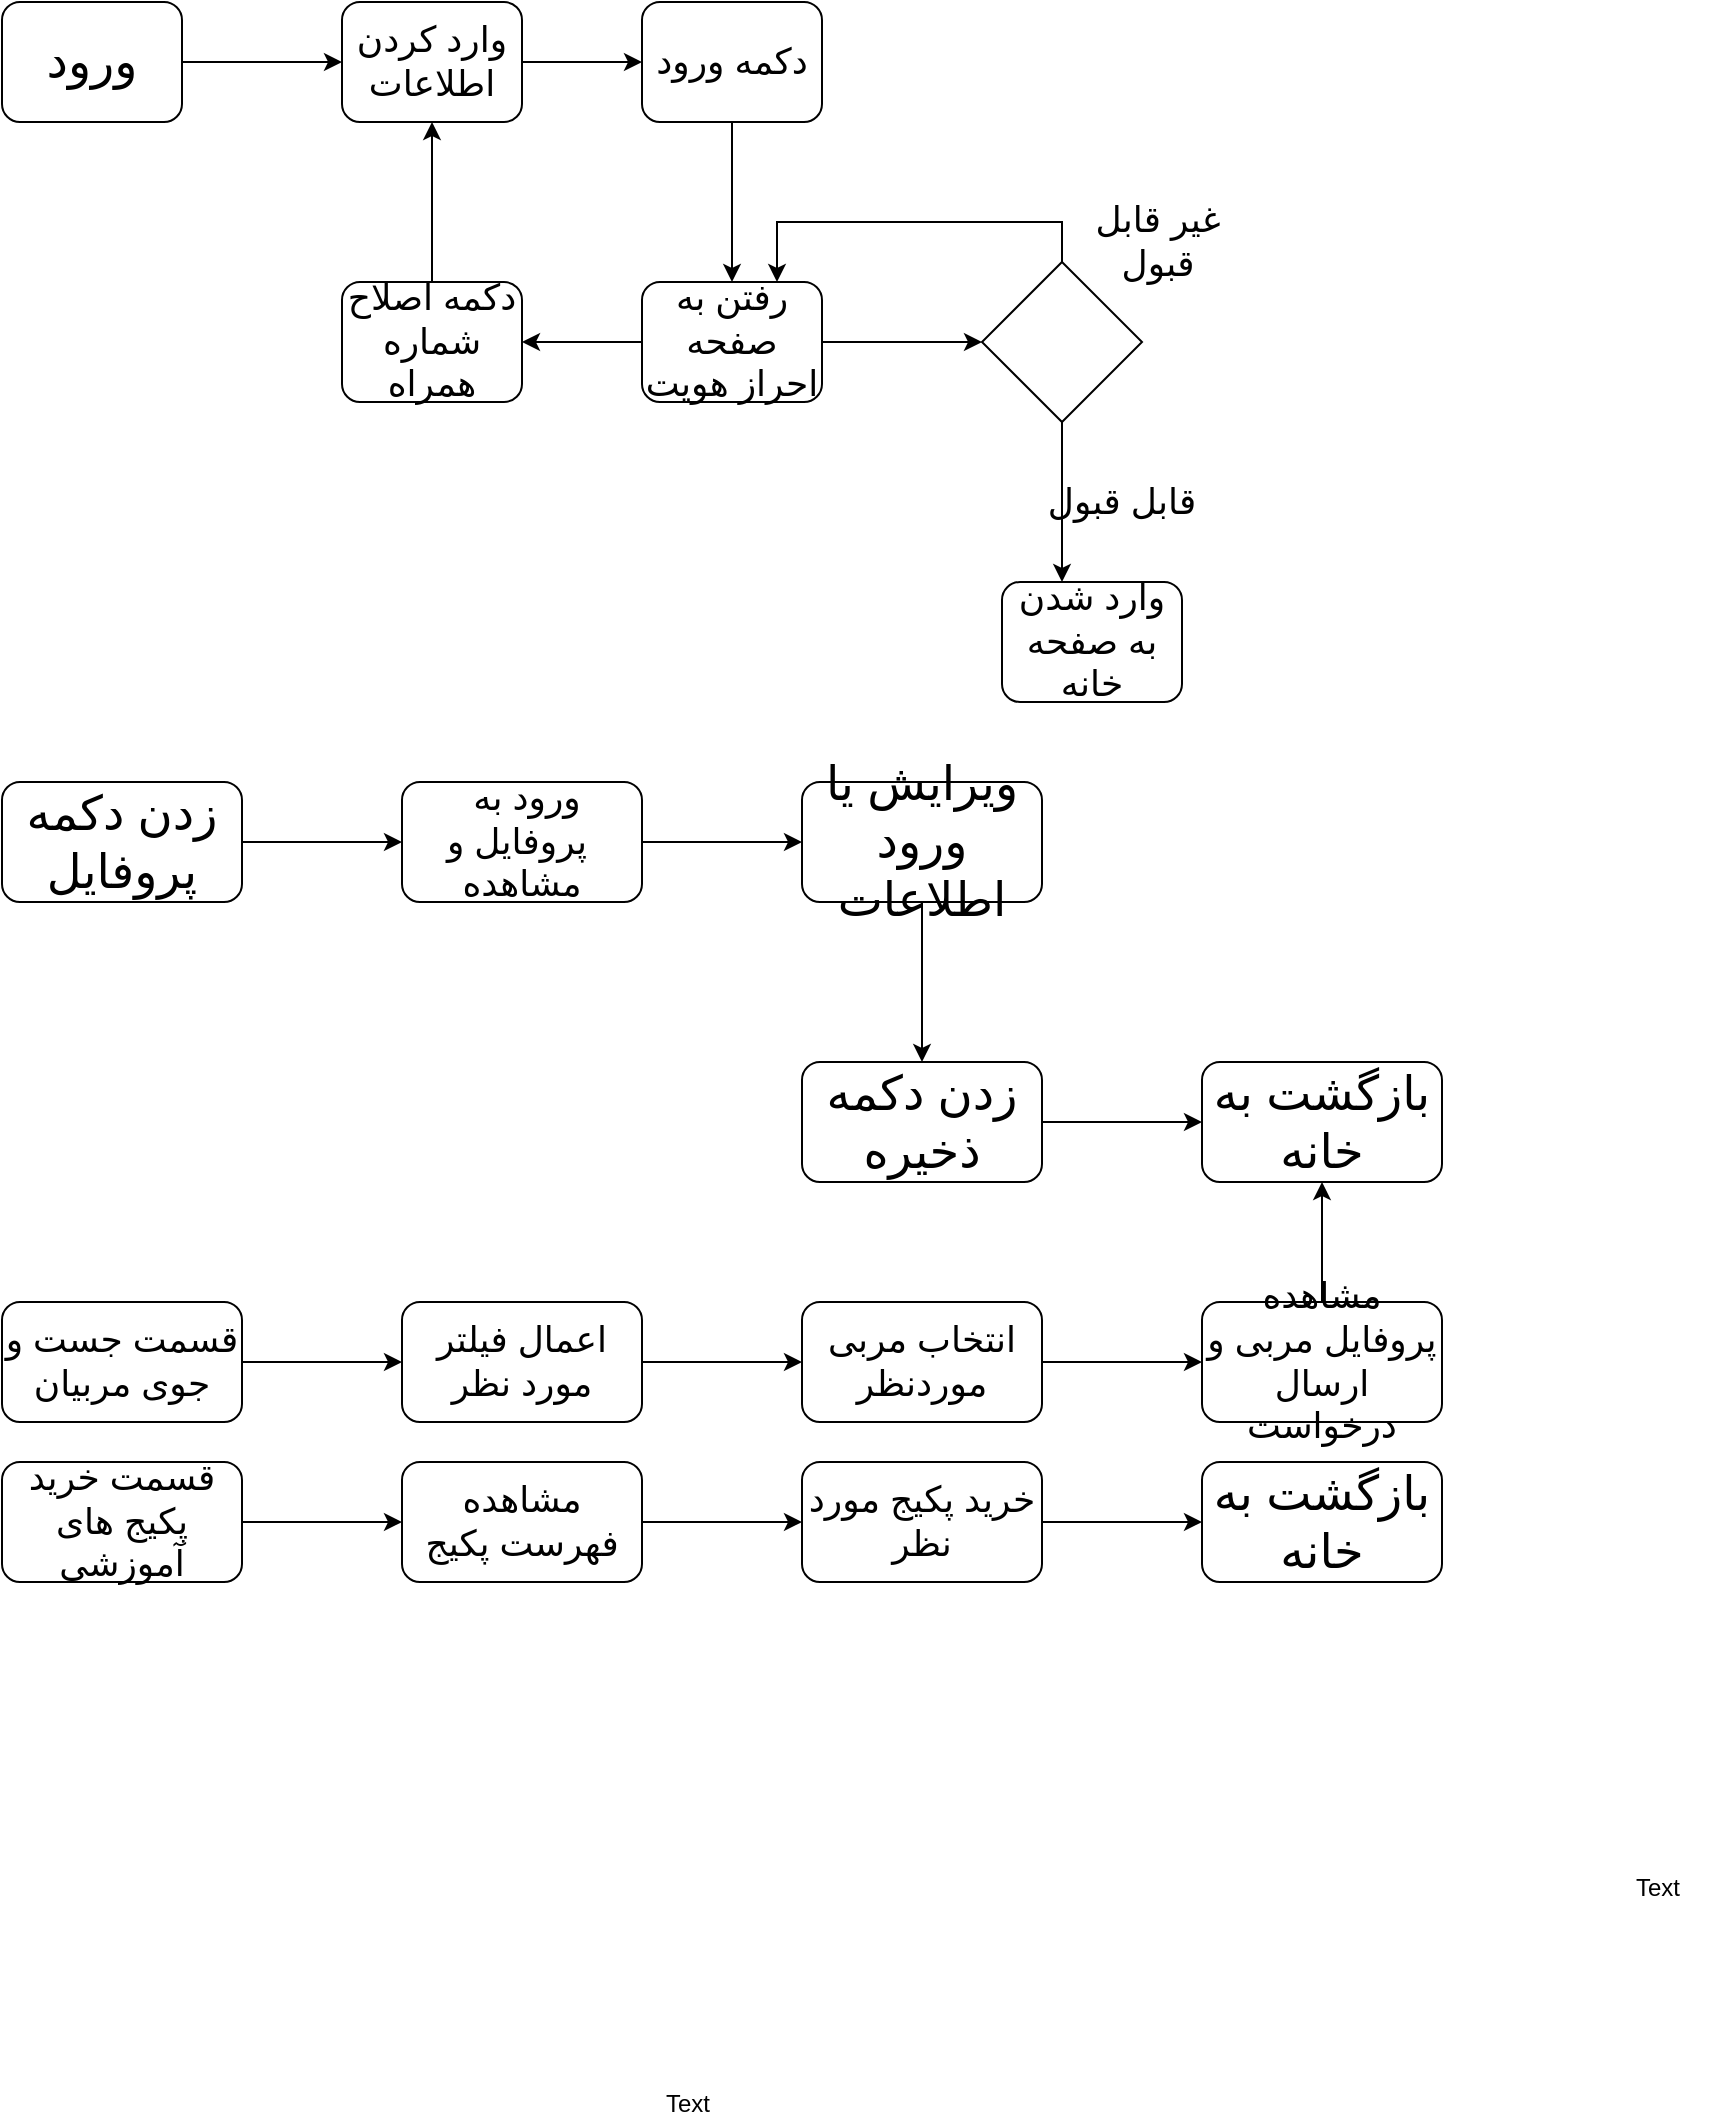 <mxfile version="12.2.3" type="github" pages="1"><diagram id="oXbTCjE5Uj4MqSEyHOLv" name="Page-1"><mxGraphModel dx="1205" dy="628" grid="1" gridSize="10" guides="1" tooltips="1" connect="1" arrows="1" fold="1" page="1" pageScale="1" pageWidth="850" pageHeight="1100" math="0" shadow="0"><root><mxCell id="0"/><mxCell id="1" parent="0"/><mxCell id="oDJyiGvKNksJAdqZ-109-3" value="" style="edgeStyle=orthogonalEdgeStyle;rounded=0;orthogonalLoop=1;jettySize=auto;html=1;" parent="1" source="oDJyiGvKNksJAdqZ-109-1" target="oDJyiGvKNksJAdqZ-109-2" edge="1"><mxGeometry relative="1" as="geometry"/></mxCell><mxCell id="oDJyiGvKNksJAdqZ-109-1" value="&lt;font style=&quot;font-size: 24px&quot;&gt;ورود&lt;/font&gt;" style="rounded=1;whiteSpace=wrap;html=1;" parent="1" vertex="1"><mxGeometry x="60" y="60" width="90" height="60" as="geometry"/></mxCell><mxCell id="oDJyiGvKNksJAdqZ-109-5" value="" style="edgeStyle=orthogonalEdgeStyle;rounded=0;orthogonalLoop=1;jettySize=auto;html=1;" parent="1" source="oDJyiGvKNksJAdqZ-109-2" target="oDJyiGvKNksJAdqZ-109-4" edge="1"><mxGeometry relative="1" as="geometry"/></mxCell><mxCell id="oDJyiGvKNksJAdqZ-109-2" value="&lt;font style=&quot;font-size: 18px&quot;&gt;وارد کردن اطلاعات&lt;/font&gt;" style="rounded=1;whiteSpace=wrap;html=1;" parent="1" vertex="1"><mxGeometry x="230" y="60" width="90" height="60" as="geometry"/></mxCell><mxCell id="oDJyiGvKNksJAdqZ-109-10" value="" style="edgeStyle=orthogonalEdgeStyle;rounded=0;orthogonalLoop=1;jettySize=auto;html=1;" parent="1" source="oDJyiGvKNksJAdqZ-109-4" target="oDJyiGvKNksJAdqZ-109-9" edge="1"><mxGeometry relative="1" as="geometry"/></mxCell><mxCell id="oDJyiGvKNksJAdqZ-109-4" value="&lt;font style=&quot;font-size: 18px&quot;&gt;دکمه ورود&lt;/font&gt;" style="rounded=1;whiteSpace=wrap;html=1;" parent="1" vertex="1"><mxGeometry x="380" y="60" width="90" height="60" as="geometry"/></mxCell><mxCell id="oDJyiGvKNksJAdqZ-109-12" value="" style="edgeStyle=orthogonalEdgeStyle;rounded=0;orthogonalLoop=1;jettySize=auto;html=1;" parent="1" source="oDJyiGvKNksJAdqZ-109-9" edge="1"><mxGeometry relative="1" as="geometry"><mxPoint x="550" y="230" as="targetPoint"/></mxGeometry></mxCell><mxCell id="oDJyiGvKNksJAdqZ-109-24" value="" style="edgeStyle=orthogonalEdgeStyle;rounded=0;orthogonalLoop=1;jettySize=auto;html=1;" parent="1" source="oDJyiGvKNksJAdqZ-109-9" target="oDJyiGvKNksJAdqZ-109-23" edge="1"><mxGeometry relative="1" as="geometry"/></mxCell><mxCell id="oDJyiGvKNksJAdqZ-109-9" value="&lt;font style=&quot;font-size: 18px&quot;&gt;رفتن به صفحه احراز هویت&lt;/font&gt;" style="rounded=1;whiteSpace=wrap;html=1;" parent="1" vertex="1"><mxGeometry x="380" y="200" width="90" height="60" as="geometry"/></mxCell><mxCell id="oDJyiGvKNksJAdqZ-109-25" value="" style="edgeStyle=orthogonalEdgeStyle;rounded=0;orthogonalLoop=1;jettySize=auto;html=1;" parent="1" source="oDJyiGvKNksJAdqZ-109-23" target="oDJyiGvKNksJAdqZ-109-2" edge="1"><mxGeometry relative="1" as="geometry"/></mxCell><mxCell id="oDJyiGvKNksJAdqZ-109-23" value="&lt;span style=&quot;font-size: 18px&quot;&gt;دکمه اصلاح شماره همراه&lt;/span&gt;" style="rounded=1;whiteSpace=wrap;html=1;" parent="1" vertex="1"><mxGeometry x="230" y="200" width="90" height="60" as="geometry"/></mxCell><mxCell id="oDJyiGvKNksJAdqZ-109-16" value="" style="edgeStyle=orthogonalEdgeStyle;rounded=0;orthogonalLoop=1;jettySize=auto;html=1;" parent="1" source="oDJyiGvKNksJAdqZ-109-13" edge="1"><mxGeometry relative="1" as="geometry"><mxPoint x="590" y="350" as="targetPoint"/></mxGeometry></mxCell><mxCell id="oDJyiGvKNksJAdqZ-109-21" style="edgeStyle=orthogonalEdgeStyle;rounded=0;orthogonalLoop=1;jettySize=auto;html=1;exitX=0.5;exitY=0;exitDx=0;exitDy=0;entryX=0.75;entryY=0;entryDx=0;entryDy=0;" parent="1" source="oDJyiGvKNksJAdqZ-109-13" target="oDJyiGvKNksJAdqZ-109-9" edge="1"><mxGeometry relative="1" as="geometry"/></mxCell><mxCell id="oDJyiGvKNksJAdqZ-109-13" value="" style="rhombus;whiteSpace=wrap;html=1;" parent="1" vertex="1"><mxGeometry x="550" y="190" width="80" height="80" as="geometry"/></mxCell><mxCell id="oDJyiGvKNksJAdqZ-109-17" value="&lt;font style=&quot;font-size: 18px&quot;&gt;وارد شدن به صفحه خانه&lt;/font&gt;" style="rounded=1;whiteSpace=wrap;html=1;" parent="1" vertex="1"><mxGeometry x="560" y="350" width="90" height="60" as="geometry"/></mxCell><mxCell id="oDJyiGvKNksJAdqZ-109-19" value="&lt;font style=&quot;font-size: 18px&quot;&gt;قابل قبول&lt;/font&gt;" style="text;html=1;strokeColor=none;fillColor=none;align=center;verticalAlign=middle;whiteSpace=wrap;rounded=0;" parent="1" vertex="1"><mxGeometry x="580" y="290" width="80" height="40" as="geometry"/></mxCell><mxCell id="oDJyiGvKNksJAdqZ-109-26" value="&lt;font style=&quot;font-size: 18px&quot;&gt;غیر قابل قبول&lt;/font&gt;" style="text;html=1;strokeColor=none;fillColor=none;align=center;verticalAlign=middle;whiteSpace=wrap;rounded=0;" parent="1" vertex="1"><mxGeometry x="596" y="170" width="84" height="20" as="geometry"/></mxCell><mxCell id="oDJyiGvKNksJAdqZ-109-29" value="" style="edgeStyle=orthogonalEdgeStyle;rounded=0;orthogonalLoop=1;jettySize=auto;html=1;" parent="1" source="oDJyiGvKNksJAdqZ-109-27" target="oDJyiGvKNksJAdqZ-109-28" edge="1"><mxGeometry relative="1" as="geometry"/></mxCell><mxCell id="oDJyiGvKNksJAdqZ-109-27" value="&lt;font style=&quot;font-size: 24px&quot;&gt;زدن دکمه پروفایل&lt;/font&gt;" style="rounded=1;whiteSpace=wrap;html=1;" parent="1" vertex="1"><mxGeometry x="60" y="450" width="120" height="60" as="geometry"/></mxCell><mxCell id="oDJyiGvKNksJAdqZ-109-31" value="" style="edgeStyle=orthogonalEdgeStyle;rounded=0;orthogonalLoop=1;jettySize=auto;html=1;" parent="1" source="oDJyiGvKNksJAdqZ-109-28" target="oDJyiGvKNksJAdqZ-109-30" edge="1"><mxGeometry relative="1" as="geometry"/></mxCell><mxCell id="oDJyiGvKNksJAdqZ-109-28" value="&lt;font style=&quot;font-size: 18px&quot;&gt;ورود به&amp;nbsp; &amp;nbsp;پروفایل و مشاهده&lt;/font&gt;" style="rounded=1;whiteSpace=wrap;html=1;" parent="1" vertex="1"><mxGeometry x="260" y="450" width="120" height="60" as="geometry"/></mxCell><mxCell id="oDJyiGvKNksJAdqZ-109-33" value="" style="edgeStyle=orthogonalEdgeStyle;rounded=0;orthogonalLoop=1;jettySize=auto;html=1;" parent="1" source="oDJyiGvKNksJAdqZ-109-30" target="oDJyiGvKNksJAdqZ-109-32" edge="1"><mxGeometry relative="1" as="geometry"/></mxCell><mxCell id="oDJyiGvKNksJAdqZ-109-30" value="&lt;span style=&quot;font-size: 24px&quot;&gt;ویرایش یا ورود اطلاعات&lt;/span&gt;" style="rounded=1;whiteSpace=wrap;html=1;" parent="1" vertex="1"><mxGeometry x="460" y="450" width="120" height="60" as="geometry"/></mxCell><mxCell id="oDJyiGvKNksJAdqZ-109-37" value="" style="edgeStyle=orthogonalEdgeStyle;rounded=0;orthogonalLoop=1;jettySize=auto;html=1;" parent="1" source="oDJyiGvKNksJAdqZ-109-32" target="oDJyiGvKNksJAdqZ-109-34" edge="1"><mxGeometry relative="1" as="geometry"/></mxCell><mxCell id="oDJyiGvKNksJAdqZ-109-32" value="&lt;span style=&quot;font-size: 24px&quot;&gt;زدن دکمه ذخیره&lt;/span&gt;" style="rounded=1;whiteSpace=wrap;html=1;" parent="1" vertex="1"><mxGeometry x="460" y="590" width="120" height="60" as="geometry"/></mxCell><mxCell id="oDJyiGvKNksJAdqZ-109-34" value="&lt;span style=&quot;font-size: 24px&quot;&gt;بازگشت به خانه&lt;/span&gt;" style="rounded=1;whiteSpace=wrap;html=1;" parent="1" vertex="1"><mxGeometry x="660" y="590" width="120" height="60" as="geometry"/></mxCell><mxCell id="oDJyiGvKNksJAdqZ-109-40" value="&lt;font style=&quot;font-size: 18px&quot;&gt;قسمت جست و جوی مربیان&lt;/font&gt;" style="rounded=1;whiteSpace=wrap;html=1;" parent="1" vertex="1"><mxGeometry x="60" y="710" width="120" height="60" as="geometry"/></mxCell><mxCell id="LmS2wzPe93842zk3-h6x-1" value="&lt;font style=&quot;font-size: 18px&quot;&gt;اعمال فیلتر مورد نظر&lt;/font&gt;" style="rounded=1;whiteSpace=wrap;html=1;" vertex="1" parent="1"><mxGeometry x="260" y="710" width="120" height="60" as="geometry"/></mxCell><mxCell id="LmS2wzPe93842zk3-h6x-4" value="" style="endArrow=classic;html=1;exitX=1;exitY=0.5;exitDx=0;exitDy=0;entryX=0;entryY=0.5;entryDx=0;entryDy=0;" edge="1" parent="1" source="oDJyiGvKNksJAdqZ-109-40" target="LmS2wzPe93842zk3-h6x-1"><mxGeometry width="50" height="50" relative="1" as="geometry"><mxPoint x="60" y="840" as="sourcePoint"/><mxPoint x="110" y="790" as="targetPoint"/></mxGeometry></mxCell><mxCell id="LmS2wzPe93842zk3-h6x-5" value="&lt;font style=&quot;font-size: 18px&quot;&gt;انتخاب مربی موردنظر&lt;/font&gt;" style="rounded=1;whiteSpace=wrap;html=1;" vertex="1" parent="1"><mxGeometry x="460" y="710" width="120" height="60" as="geometry"/></mxCell><mxCell id="LmS2wzPe93842zk3-h6x-6" value="" style="endArrow=classic;html=1;exitX=1;exitY=0.5;exitDx=0;exitDy=0;entryX=0;entryY=0.5;entryDx=0;entryDy=0;" edge="1" parent="1" source="LmS2wzPe93842zk3-h6x-1" target="LmS2wzPe93842zk3-h6x-5"><mxGeometry width="50" height="50" relative="1" as="geometry"><mxPoint x="60" y="840" as="sourcePoint"/><mxPoint x="110" y="790" as="targetPoint"/></mxGeometry></mxCell><mxCell id="LmS2wzPe93842zk3-h6x-7" value="&lt;font style=&quot;font-size: 18px&quot;&gt;مشاهده پروفایل مربی و ارسال درخواست&lt;/font&gt;" style="rounded=1;whiteSpace=wrap;html=1;" vertex="1" parent="1"><mxGeometry x="660" y="710" width="120" height="60" as="geometry"/></mxCell><mxCell id="LmS2wzPe93842zk3-h6x-8" value="" style="endArrow=classic;html=1;exitX=1;exitY=0.5;exitDx=0;exitDy=0;entryX=0;entryY=0.5;entryDx=0;entryDy=0;" edge="1" parent="1" source="LmS2wzPe93842zk3-h6x-5" target="LmS2wzPe93842zk3-h6x-7"><mxGeometry width="50" height="50" relative="1" as="geometry"><mxPoint x="60" y="840" as="sourcePoint"/><mxPoint x="110" y="790" as="targetPoint"/></mxGeometry></mxCell><mxCell id="LmS2wzPe93842zk3-h6x-9" value="&lt;font style=&quot;font-size: 18px&quot;&gt;قسمت خرید پکیج های آموزشی&lt;/font&gt;" style="rounded=1;whiteSpace=wrap;html=1;" vertex="1" parent="1"><mxGeometry x="60" y="790" width="120" height="60" as="geometry"/></mxCell><mxCell id="LmS2wzPe93842zk3-h6x-10" value="&lt;font style=&quot;font-size: 18px&quot;&gt;مشاهده فهرست پکیج&lt;/font&gt;" style="rounded=1;whiteSpace=wrap;html=1;" vertex="1" parent="1"><mxGeometry x="260" y="790" width="120" height="60" as="geometry"/></mxCell><mxCell id="LmS2wzPe93842zk3-h6x-11" value="&lt;font style=&quot;font-size: 18px&quot;&gt;خرید پکیج مورد نظر&lt;/font&gt;" style="rounded=1;whiteSpace=wrap;html=1;" vertex="1" parent="1"><mxGeometry x="460" y="790" width="120" height="60" as="geometry"/></mxCell><mxCell id="LmS2wzPe93842zk3-h6x-12" value="" style="endArrow=classic;html=1;exitX=1;exitY=0.5;exitDx=0;exitDy=0;entryX=0;entryY=0.5;entryDx=0;entryDy=0;" edge="1" parent="1" source="LmS2wzPe93842zk3-h6x-10" target="LmS2wzPe93842zk3-h6x-11"><mxGeometry width="50" height="50" relative="1" as="geometry"><mxPoint x="390" y="850" as="sourcePoint"/><mxPoint x="440" y="800" as="targetPoint"/></mxGeometry></mxCell><mxCell id="LmS2wzPe93842zk3-h6x-13" value="" style="endArrow=classic;html=1;exitX=1;exitY=0.5;exitDx=0;exitDy=0;entryX=0;entryY=0.5;entryDx=0;entryDy=0;" edge="1" parent="1" source="LmS2wzPe93842zk3-h6x-9" target="LmS2wzPe93842zk3-h6x-10"><mxGeometry width="50" height="50" relative="1" as="geometry"><mxPoint x="190" y="850" as="sourcePoint"/><mxPoint x="240" y="800" as="targetPoint"/></mxGeometry></mxCell><mxCell id="LmS2wzPe93842zk3-h6x-14" value="Text" style="text;html=1;resizable=0;points=[];autosize=1;align=left;verticalAlign=top;spacingTop=-4;" vertex="1" parent="1"><mxGeometry x="390" y="1101" width="40" height="20" as="geometry"/></mxCell><mxCell id="LmS2wzPe93842zk3-h6x-15" value="Text" style="text;html=1;resizable=0;points=[];autosize=1;align=left;verticalAlign=top;spacingTop=-4;" vertex="1" parent="1"><mxGeometry x="875" y="993" width="40" height="20" as="geometry"/></mxCell><mxCell id="LmS2wzPe93842zk3-h6x-17" value="" style="endArrow=classic;html=1;exitX=0.5;exitY=0;exitDx=0;exitDy=0;entryX=0.5;entryY=1;entryDx=0;entryDy=0;" edge="1" parent="1" source="LmS2wzPe93842zk3-h6x-7" target="oDJyiGvKNksJAdqZ-109-34"><mxGeometry width="50" height="50" relative="1" as="geometry"><mxPoint x="700" y="710" as="sourcePoint"/><mxPoint x="750" y="660" as="targetPoint"/></mxGeometry></mxCell><mxCell id="LmS2wzPe93842zk3-h6x-18" value="&lt;span style=&quot;font-size: 24px ; text-align: left&quot;&gt;بازگشت به خانه&lt;/span&gt;" style="rounded=1;whiteSpace=wrap;html=1;" vertex="1" parent="1"><mxGeometry x="660" y="790" width="120" height="60" as="geometry"/></mxCell><mxCell id="LmS2wzPe93842zk3-h6x-20" value="" style="endArrow=classic;html=1;exitX=1;exitY=0.5;exitDx=0;exitDy=0;entryX=0;entryY=0.5;entryDx=0;entryDy=0;" edge="1" parent="1" source="LmS2wzPe93842zk3-h6x-11" target="LmS2wzPe93842zk3-h6x-18"><mxGeometry width="50" height="50" relative="1" as="geometry"><mxPoint x="600" y="850" as="sourcePoint"/><mxPoint x="650" y="800" as="targetPoint"/></mxGeometry></mxCell></root></mxGraphModel></diagram></mxfile>
